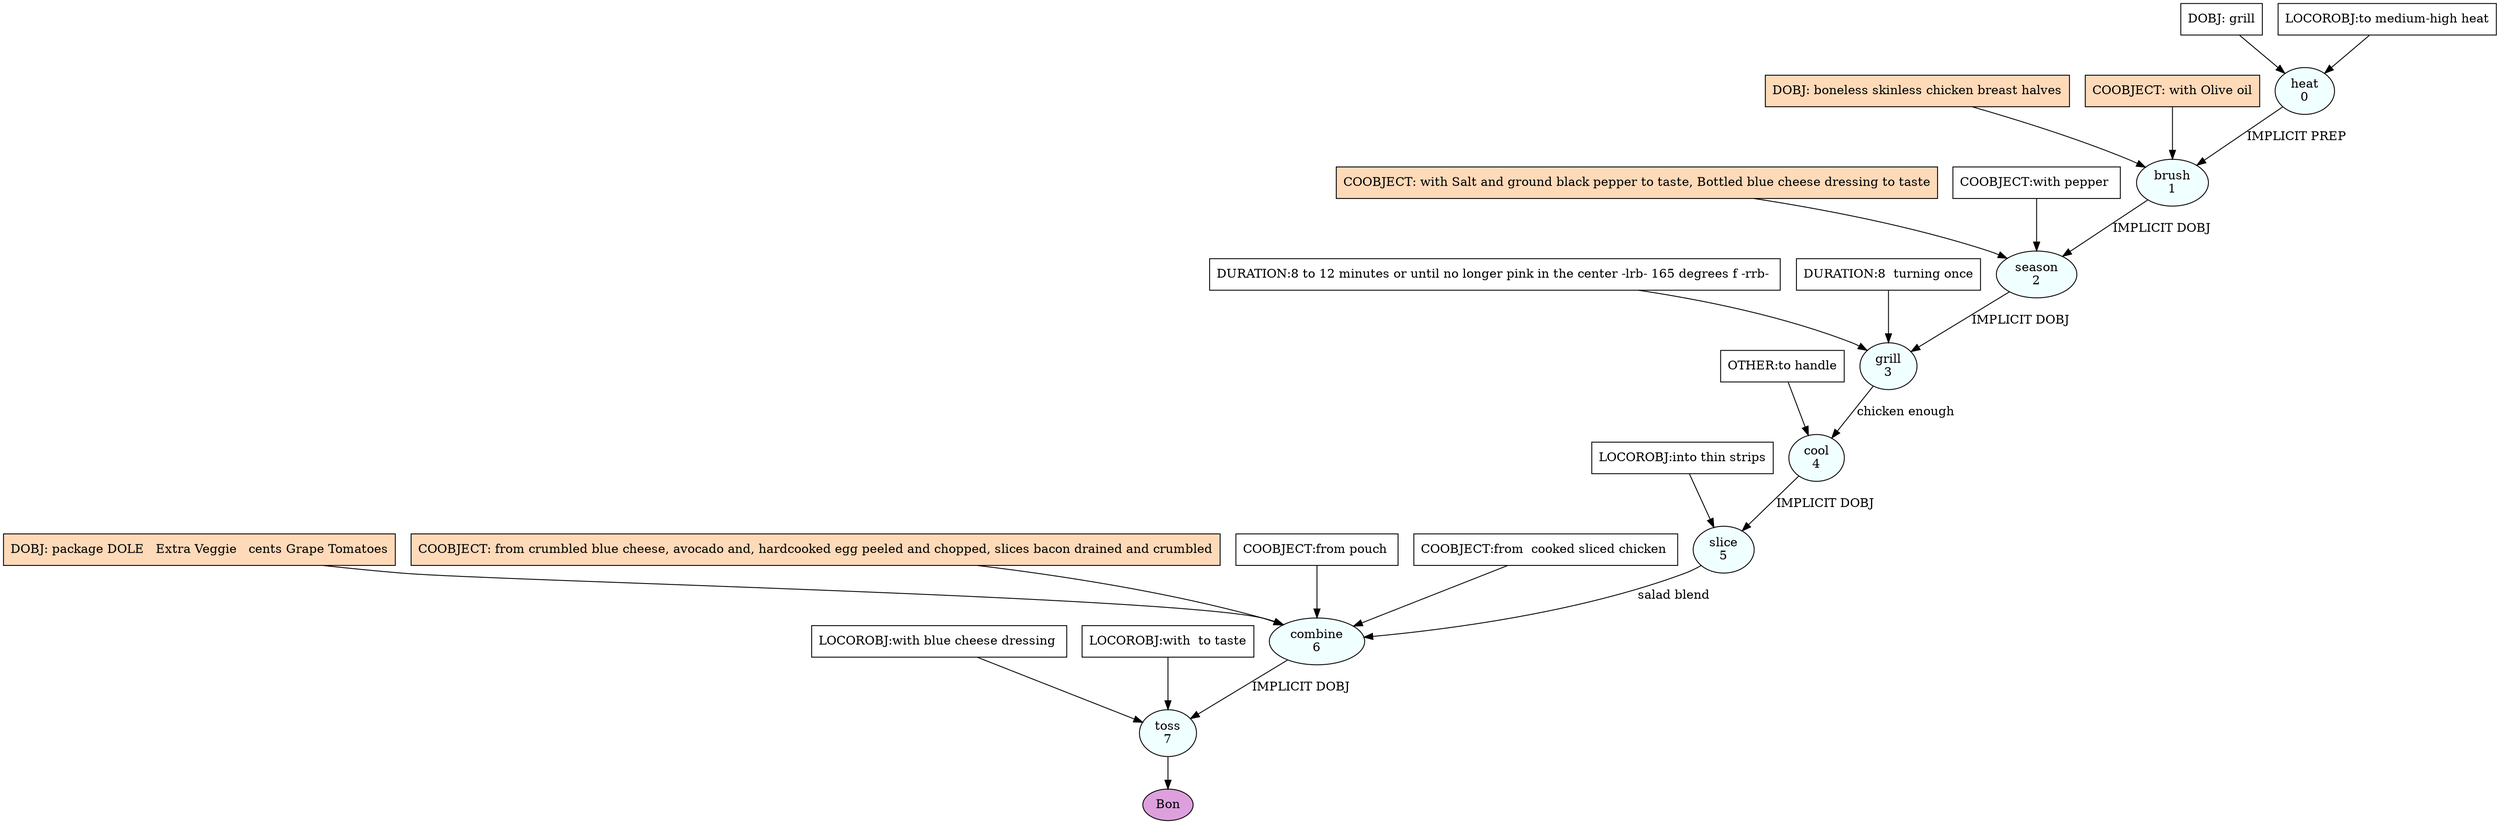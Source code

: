 digraph recipe {
E0[label="heat
0", shape=oval, style=filled, fillcolor=azure]
E1[label="brush
1", shape=oval, style=filled, fillcolor=azure]
E2[label="season
2", shape=oval, style=filled, fillcolor=azure]
E3[label="grill
3", shape=oval, style=filled, fillcolor=azure]
E4[label="cool
4", shape=oval, style=filled, fillcolor=azure]
E5[label="slice
5", shape=oval, style=filled, fillcolor=azure]
E6[label="combine
6", shape=oval, style=filled, fillcolor=azure]
E7[label="toss
7", shape=oval, style=filled, fillcolor=azure]
D0[label="DOBJ: grill", shape=box, style=filled, fillcolor=white]
D0 -> E0
P0_0[label="LOCOROBJ:to medium-high heat", shape=box, style=filled, fillcolor=white]
P0_0 -> E0
D1_ing[label="DOBJ: boneless skinless chicken breast halves", shape=box, style=filled, fillcolor=peachpuff]
D1_ing -> E1
E0 -> E1 [label="IMPLICIT PREP"]
P1_1_ing[label="COOBJECT: with Olive oil", shape=box, style=filled, fillcolor=peachpuff]
P1_1_ing -> E1
E1 -> E2 [label="IMPLICIT DOBJ"]
P2_0_ing[label="COOBJECT: with Salt and ground black pepper to taste, Bottled blue cheese dressing to taste", shape=box, style=filled, fillcolor=peachpuff]
P2_0_ing -> E2
P2_0_0[label="COOBJECT:with pepper ", shape=box, style=filled, fillcolor=white]
P2_0_0 -> E2
E2 -> E3 [label="IMPLICIT DOBJ"]
P3_0_0[label="DURATION:8 to 12 minutes or until no longer pink in the center -lrb- 165 degrees f -rrb- ", shape=box, style=filled, fillcolor=white]
P3_0_0 -> E3
P3_0_1[label="DURATION:8  turning once", shape=box, style=filled, fillcolor=white]
P3_0_1 -> E3
E3 -> E4 [label="chicken enough"]
P4_0_0[label="OTHER:to handle", shape=box, style=filled, fillcolor=white]
P4_0_0 -> E4
E4 -> E5 [label="IMPLICIT DOBJ"]
P5_0_0[label="LOCOROBJ:into thin strips", shape=box, style=filled, fillcolor=white]
P5_0_0 -> E5
D6_ing[label="DOBJ: package DOLE   Extra Veggie   cents Grape Tomatoes", shape=box, style=filled, fillcolor=peachpuff]
D6_ing -> E6
E5 -> E6 [label="salad blend "]
P6_0_ing[label="COOBJECT: from crumbled blue cheese, avocado and, hardcooked egg peeled and chopped, slices bacon drained and crumbled", shape=box, style=filled, fillcolor=peachpuff]
P6_0_ing -> E6
P6_0_0[label="COOBJECT:from pouch ", shape=box, style=filled, fillcolor=white]
P6_0_0 -> E6
P6_0_1[label="COOBJECT:from  cooked sliced chicken ", shape=box, style=filled, fillcolor=white]
P6_0_1 -> E6
E6 -> E7 [label="IMPLICIT DOBJ"]
P7_0_0[label="LOCOROBJ:with blue cheese dressing ", shape=box, style=filled, fillcolor=white]
P7_0_0 -> E7
P7_0_1[label="LOCOROBJ:with  to taste", shape=box, style=filled, fillcolor=white]
P7_0_1 -> E7
EOR[label="Bon", shape=oval, style=filled, fillcolor=plum]
E7 -> EOR
}
